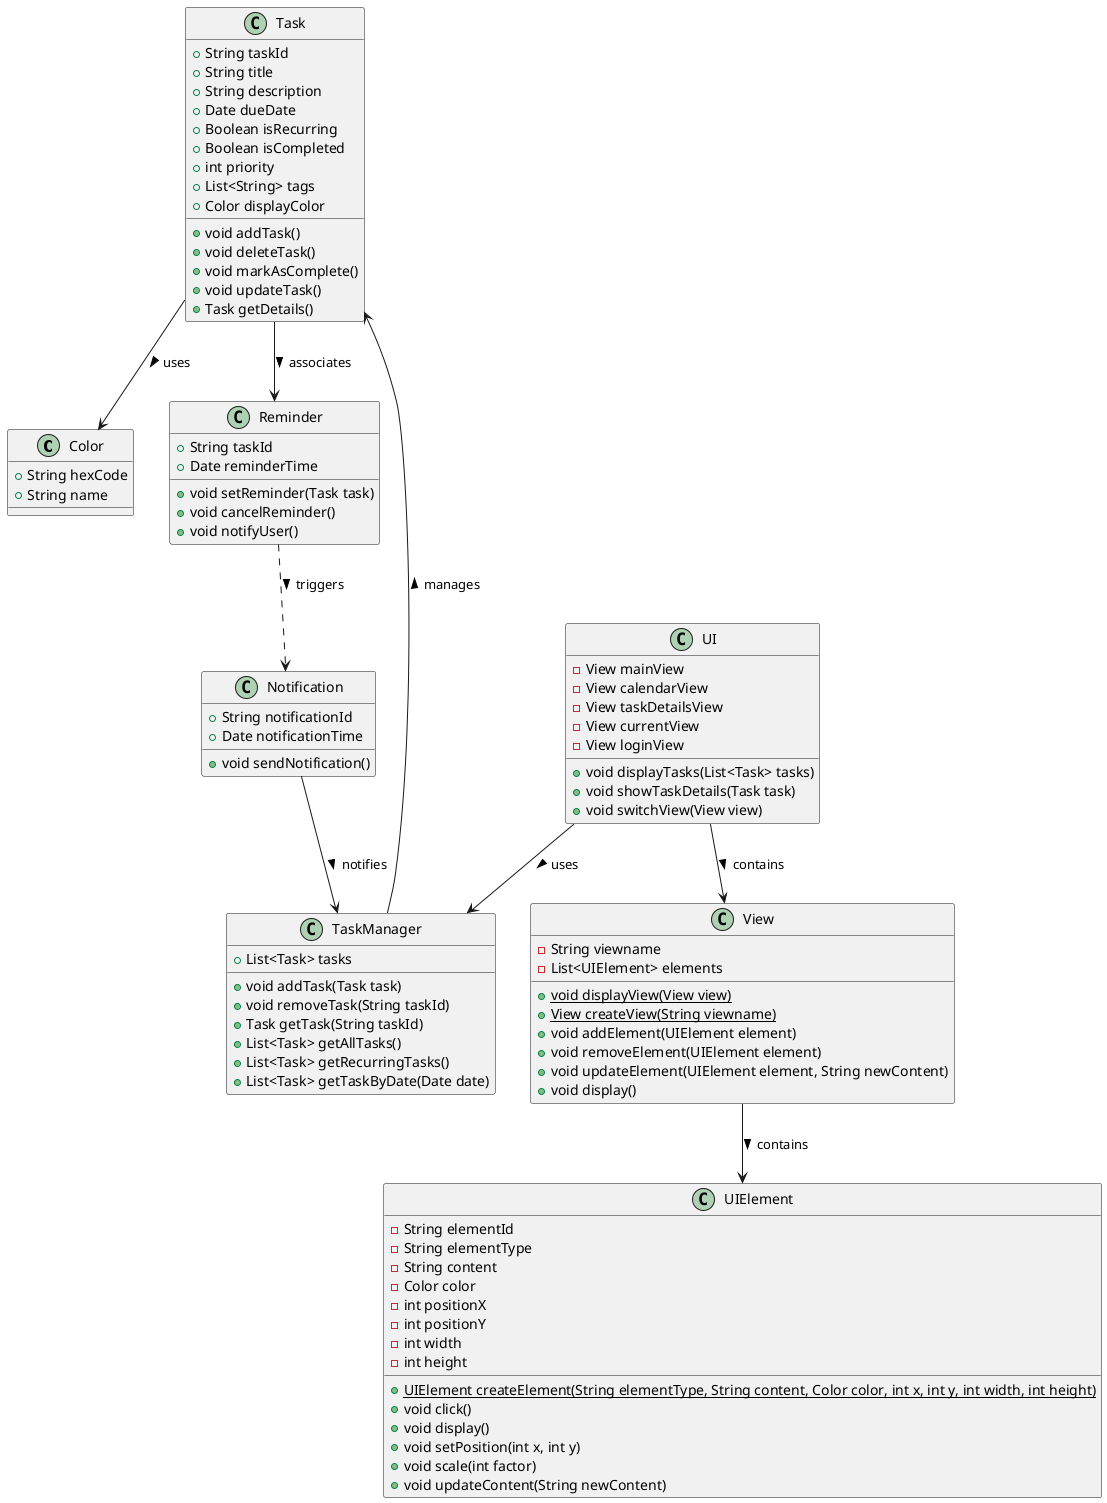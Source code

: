 @startuml classmap

class Color {
    +String hexCode
    +String name
}

class Task {
    +String taskId
    +String title
    +String description
    +Date dueDate
    +Boolean isRecurring
    +Boolean isCompleted
    +int priority
    +List<String> tags
    +Color displayColor
    +void addTask()
    +void deleteTask()
    +void markAsComplete()
    +void updateTask()
    +Task getDetails()
}

class TaskManager {
    +List<Task> tasks
    +void addTask(Task task)
    +void removeTask(String taskId)
    +Task getTask(String taskId)
    +List<Task> getAllTasks()
    +List<Task> getRecurringTasks()
    +List<Task> getTaskByDate(Date date)
}

class Reminder {
    + String taskId
    + Date reminderTime
    + void setReminder(Task task)
    + void cancelReminder()
    + void notifyUser()
}


class UI {
    - View mainView
    - View calendarView
    - View taskDetailsView
    - View currentView
    - View loginView
    + void displayTasks(List<Task> tasks)
    + void showTaskDetails(Task task)
    + void switchView(View view)
}

class View {
    - String viewname
    - List<UIElement> elements
    + {static} void displayView(View view)
    + {static} View createView(String viewname)
    + void addElement(UIElement element)
    + void removeElement(UIElement element)
    + void updateElement(UIElement element, String newContent)
    + void display()
}

class UIElement {
    - String elementId
    - String elementType
    - String content
    - Color color
    - int positionX
    - int positionY
    - int width
    - int height
    + {static} UIElement createElement(String elementType, String content, Color color, int x, int y, int width, int height)
    + void click()
    + void display()
    + void setPosition(int x, int y)
    + void scale(int factor)
    + void updateContent(String newContent)
}

class Notification {
    +String notificationId
    +Date notificationTime
    +void sendNotification()
}

UI --> TaskManager : uses >
UI --> View : contains >
Notification --> TaskManager : notifies >
Reminder ..> Notification : triggers >
Task --> Reminder : associates >
TaskManager --> Task : manages >
View --> UIElement : contains >

Task --> Color : uses >

@enduml
